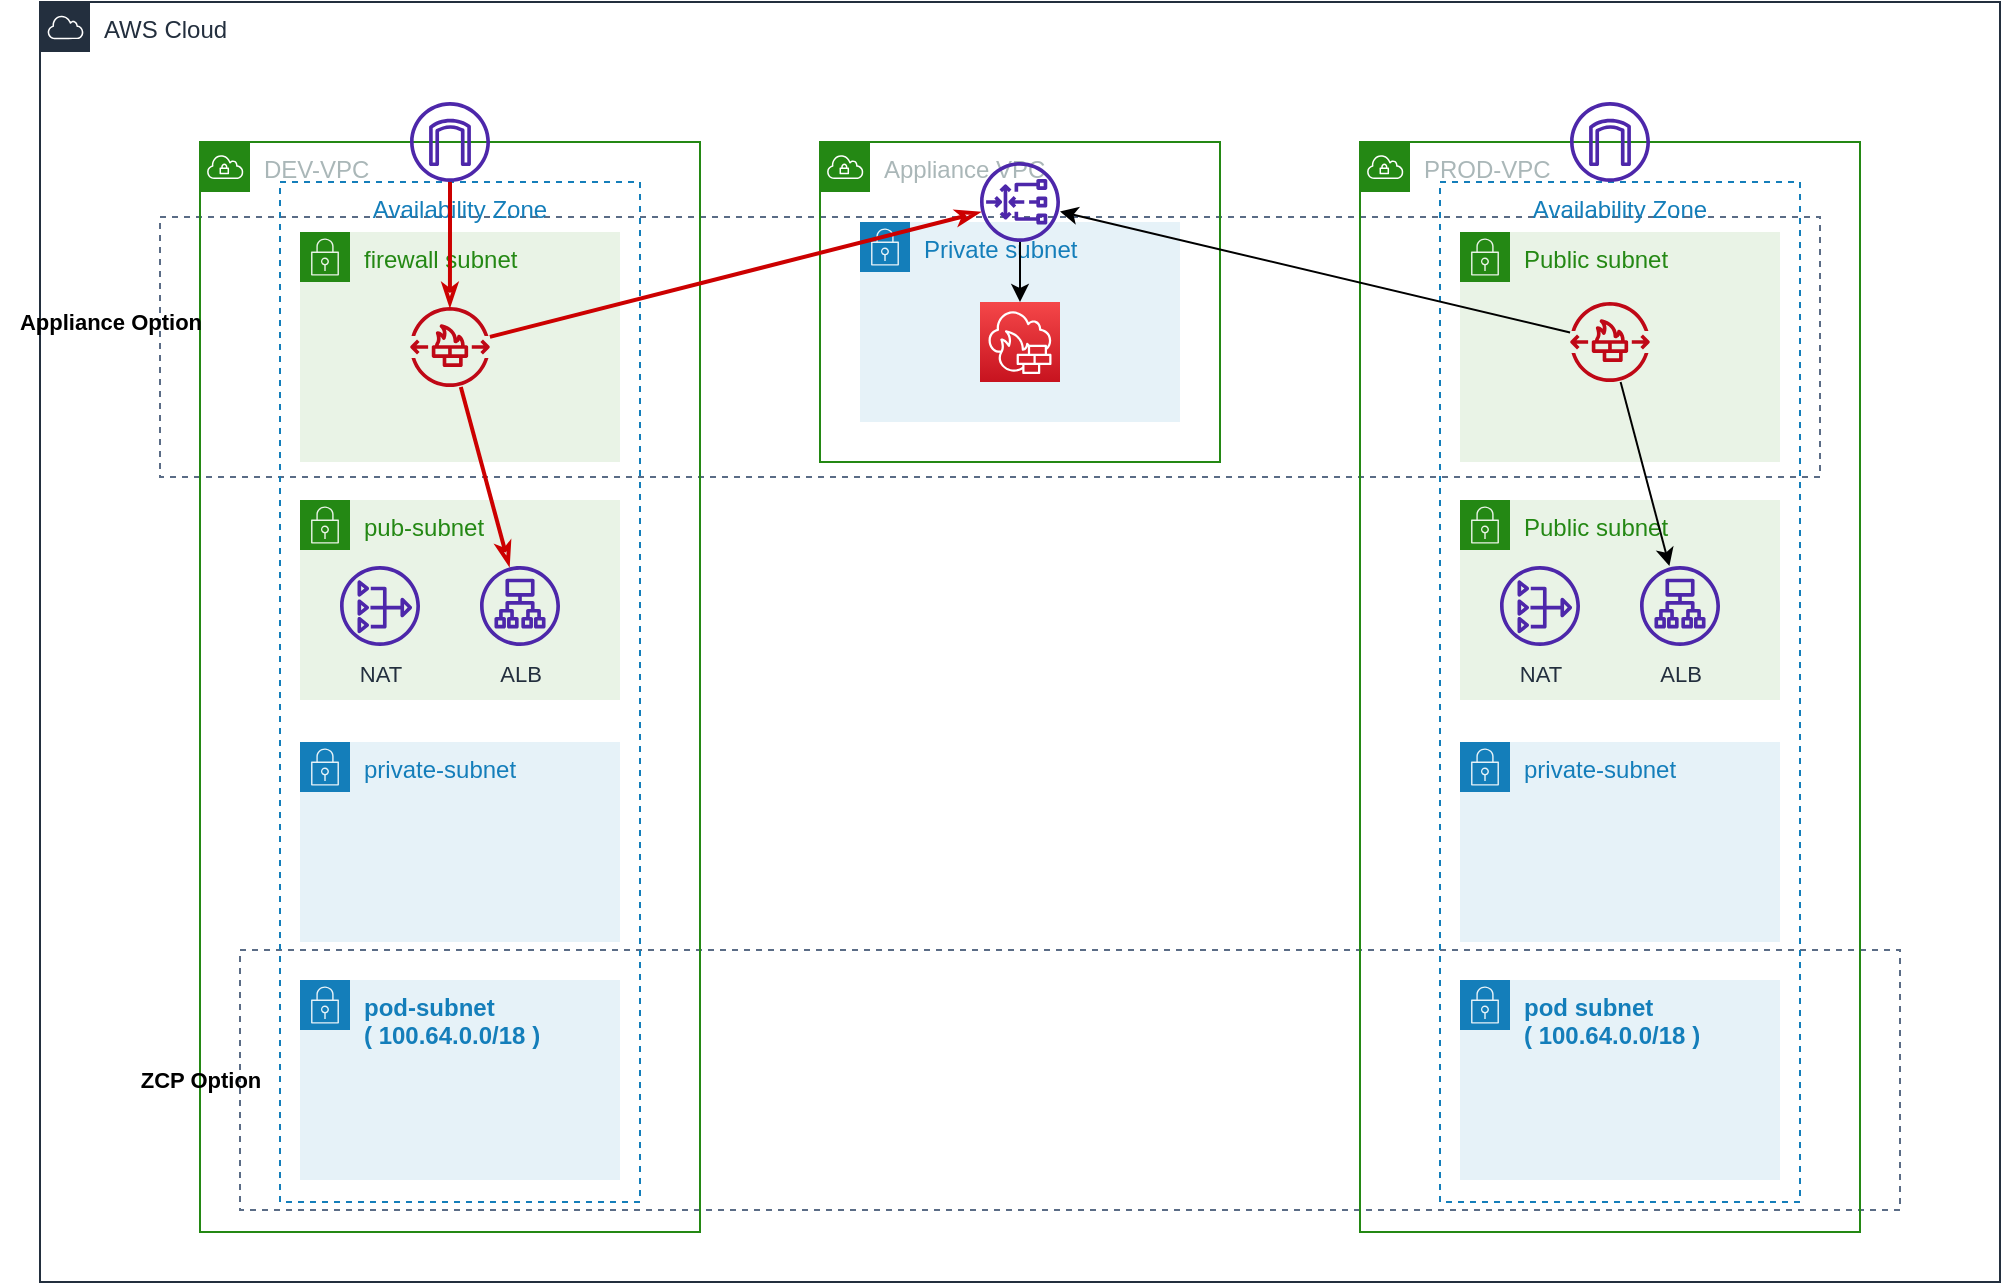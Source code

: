 <mxfile>
    <diagram id="cJSaqKobdzMaE_aVm1SQ" name="distributed">
        <mxGraphModel dx="1900" dy="1760" grid="1" gridSize="10" guides="1" tooltips="1" connect="1" arrows="1" fold="1" page="1" pageScale="1" pageWidth="827" pageHeight="1169" math="0" shadow="0">
            <root>
                <mxCell id="0"/>
                <mxCell id="1" parent="0"/>
                <mxCell id="2" value="AWS Cloud" style="points=[[0,0],[0.25,0],[0.5,0],[0.75,0],[1,0],[1,0.25],[1,0.5],[1,0.75],[1,1],[0.75,1],[0.5,1],[0.25,1],[0,1],[0,0.75],[0,0.5],[0,0.25]];outlineConnect=0;gradientColor=none;html=1;whiteSpace=wrap;fontSize=12;fontStyle=0;container=1;pointerEvents=0;collapsible=0;recursiveResize=0;shape=mxgraph.aws4.group;grIcon=mxgraph.aws4.group_aws_cloud;strokeColor=#232F3E;fillColor=none;verticalAlign=top;align=left;spacingLeft=30;fontColor=#232F3E;dashed=0;" parent="1" vertex="1">
                    <mxGeometry y="-70" width="980" height="640" as="geometry"/>
                </mxCell>
                <mxCell id="34" value="ZCP Option" style="fillColor=none;strokeColor=#5A6C86;dashed=1;verticalAlign=top;fontStyle=1;fontColor=#5A6C86;fontSize=11;" parent="2" vertex="1">
                    <mxGeometry x="60" y="107.5" width="830" height="130" as="geometry"/>
                </mxCell>
                <mxCell id="33" value="" style="fillColor=none;strokeColor=#5A6C86;dashed=1;verticalAlign=top;fontStyle=1;fontColor=#5A6C86;fontSize=11;" parent="2" vertex="1">
                    <mxGeometry x="100" y="474" width="830" height="130" as="geometry"/>
                </mxCell>
                <mxCell id="13" value="Public subnet" style="points=[[0,0],[0.25,0],[0.5,0],[0.75,0],[1,0],[1,0.25],[1,0.5],[1,0.75],[1,1],[0.75,1],[0.5,1],[0.25,1],[0,1],[0,0.75],[0,0.5],[0,0.25]];outlineConnect=0;gradientColor=none;html=1;whiteSpace=wrap;fontSize=12;fontStyle=0;container=1;pointerEvents=0;collapsible=0;recursiveResize=0;shape=mxgraph.aws4.group;grIcon=mxgraph.aws4.group_security_group;grStroke=0;strokeColor=#248814;fillColor=#E9F3E6;verticalAlign=top;align=left;spacingLeft=30;fontColor=#248814;dashed=0;" parent="2" vertex="1">
                    <mxGeometry x="710" y="249" width="160" height="100" as="geometry"/>
                </mxCell>
                <mxCell id="7" value="DEV-VPC" style="points=[[0,0],[0.25,0],[0.5,0],[0.75,0],[1,0],[1,0.25],[1,0.5],[1,0.75],[1,1],[0.75,1],[0.5,1],[0.25,1],[0,1],[0,0.75],[0,0.5],[0,0.25]];outlineConnect=0;gradientColor=none;html=1;whiteSpace=wrap;fontSize=12;fontStyle=0;container=1;pointerEvents=0;collapsible=0;recursiveResize=0;shape=mxgraph.aws4.group;grIcon=mxgraph.aws4.group_vpc;strokeColor=#248814;fillColor=none;verticalAlign=top;align=left;spacingLeft=30;fontColor=#AAB7B8;dashed=0;" parent="2" vertex="1">
                    <mxGeometry x="80" y="70" width="250" height="545" as="geometry"/>
                </mxCell>
                <mxCell id="9" value="Availability Zone" style="fillColor=none;strokeColor=#147EBA;dashed=1;verticalAlign=top;fontStyle=0;fontColor=#147EBA;" parent="7" vertex="1">
                    <mxGeometry x="40" y="20" width="180" height="510" as="geometry"/>
                </mxCell>
                <mxCell id="38" value="&lt;b&gt;ZCP Option&lt;/b&gt;" style="text;html=1;align=center;verticalAlign=middle;resizable=0;points=[];autosize=1;strokeColor=none;fillColor=none;fontSize=11;" parent="7" vertex="1">
                    <mxGeometry x="-40" y="459" width="80" height="20" as="geometry"/>
                </mxCell>
                <mxCell id="3" value="firewall subnet" style="points=[[0,0],[0.25,0],[0.5,0],[0.75,0],[1,0],[1,0.25],[1,0.5],[1,0.75],[1,1],[0.75,1],[0.5,1],[0.25,1],[0,1],[0,0.75],[0,0.5],[0,0.25]];outlineConnect=0;gradientColor=none;html=1;whiteSpace=wrap;fontSize=12;fontStyle=0;container=1;pointerEvents=0;collapsible=0;recursiveResize=0;shape=mxgraph.aws4.group;grIcon=mxgraph.aws4.group_security_group;grStroke=0;strokeColor=#248814;fillColor=#E9F3E6;verticalAlign=top;align=left;spacingLeft=30;fontColor=#248814;dashed=0;" parent="2" vertex="1">
                    <mxGeometry x="130" y="115" width="160" height="115" as="geometry"/>
                </mxCell>
                <mxCell id="19" value="" style="sketch=0;outlineConnect=0;fontColor=#232F3E;gradientColor=none;fillColor=#BF0816;strokeColor=none;dashed=0;verticalLabelPosition=bottom;verticalAlign=top;align=center;html=1;fontSize=12;fontStyle=0;aspect=fixed;pointerEvents=1;shape=mxgraph.aws4.network_firewall_endpoints;" parent="3" vertex="1">
                    <mxGeometry x="55" y="37.5" width="40" height="40" as="geometry"/>
                </mxCell>
                <mxCell id="5" value="pub-subnet" style="points=[[0,0],[0.25,0],[0.5,0],[0.75,0],[1,0],[1,0.25],[1,0.5],[1,0.75],[1,1],[0.75,1],[0.5,1],[0.25,1],[0,1],[0,0.75],[0,0.5],[0,0.25]];outlineConnect=0;gradientColor=none;html=1;whiteSpace=wrap;fontSize=12;fontStyle=0;container=1;pointerEvents=0;collapsible=0;recursiveResize=0;shape=mxgraph.aws4.group;grIcon=mxgraph.aws4.group_security_group;grStroke=0;strokeColor=#248814;fillColor=#E9F3E6;verticalAlign=top;align=left;spacingLeft=30;fontColor=#248814;dashed=0;" parent="2" vertex="1">
                    <mxGeometry x="130" y="249" width="160" height="100" as="geometry"/>
                </mxCell>
                <mxCell id="26" value="&lt;font style=&quot;font-size: 11px&quot;&gt;NAT&lt;/font&gt;" style="sketch=0;outlineConnect=0;fontColor=#232F3E;gradientColor=none;fillColor=#4D27AA;strokeColor=none;dashed=0;verticalLabelPosition=bottom;verticalAlign=top;align=center;html=1;fontSize=12;fontStyle=0;aspect=fixed;pointerEvents=1;shape=mxgraph.aws4.nat_gateway;" parent="5" vertex="1">
                    <mxGeometry x="20" y="33" width="40" height="40" as="geometry"/>
                </mxCell>
                <mxCell id="27" value="&lt;font style=&quot;font-size: 11px&quot;&gt;ALB&lt;/font&gt;" style="sketch=0;outlineConnect=0;fontColor=#232F3E;gradientColor=none;fillColor=#4D27AA;strokeColor=none;dashed=0;verticalLabelPosition=bottom;verticalAlign=top;align=center;html=1;fontSize=12;fontStyle=0;aspect=fixed;pointerEvents=1;shape=mxgraph.aws4.application_load_balancer;" parent="5" vertex="1">
                    <mxGeometry x="90" y="33" width="40" height="40" as="geometry"/>
                </mxCell>
                <mxCell id="6" value="private-subnet" style="points=[[0,0],[0.25,0],[0.5,0],[0.75,0],[1,0],[1,0.25],[1,0.5],[1,0.75],[1,1],[0.75,1],[0.5,1],[0.25,1],[0,1],[0,0.75],[0,0.5],[0,0.25]];outlineConnect=0;gradientColor=none;html=1;whiteSpace=wrap;fontSize=12;fontStyle=0;container=1;pointerEvents=0;collapsible=0;recursiveResize=0;shape=mxgraph.aws4.group;grIcon=mxgraph.aws4.group_security_group;grStroke=0;strokeColor=#147EBA;fillColor=#E6F2F8;verticalAlign=top;align=left;spacingLeft=30;fontColor=#147EBA;dashed=0;" parent="2" vertex="1">
                    <mxGeometry x="130" y="370" width="160" height="100" as="geometry"/>
                </mxCell>
                <mxCell id="8" value="&lt;b&gt;pod-subnet&lt;br&gt;( 100.64.0.0/18 )&lt;/b&gt;" style="points=[[0,0],[0.25,0],[0.5,0],[0.75,0],[1,0],[1,0.25],[1,0.5],[1,0.75],[1,1],[0.75,1],[0.5,1],[0.25,1],[0,1],[0,0.75],[0,0.5],[0,0.25]];outlineConnect=0;gradientColor=none;html=1;whiteSpace=wrap;fontSize=12;fontStyle=0;container=1;pointerEvents=0;collapsible=0;recursiveResize=0;shape=mxgraph.aws4.group;grIcon=mxgraph.aws4.group_security_group;grStroke=0;strokeColor=#147EBA;fillColor=#E6F2F8;verticalAlign=top;align=left;spacingLeft=30;fontColor=#147EBA;dashed=0;" parent="2" vertex="1">
                    <mxGeometry x="130" y="489" width="160" height="100" as="geometry"/>
                </mxCell>
                <mxCell id="10" value="PROD-VPC" style="points=[[0,0],[0.25,0],[0.5,0],[0.75,0],[1,0],[1,0.25],[1,0.5],[1,0.75],[1,1],[0.75,1],[0.5,1],[0.25,1],[0,1],[0,0.75],[0,0.5],[0,0.25]];outlineConnect=0;gradientColor=none;html=1;whiteSpace=wrap;fontSize=12;fontStyle=0;container=1;pointerEvents=0;collapsible=0;recursiveResize=0;shape=mxgraph.aws4.group;grIcon=mxgraph.aws4.group_vpc;strokeColor=#248814;fillColor=none;verticalAlign=top;align=left;spacingLeft=30;fontColor=#AAB7B8;dashed=0;" parent="2" vertex="1">
                    <mxGeometry x="660" y="70" width="250" height="545" as="geometry"/>
                </mxCell>
                <mxCell id="11" value="Availability Zone" style="fillColor=none;strokeColor=#147EBA;dashed=1;verticalAlign=top;fontStyle=0;fontColor=#147EBA;" parent="10" vertex="1">
                    <mxGeometry x="40" y="20" width="180" height="510" as="geometry"/>
                </mxCell>
                <mxCell id="30" value="&lt;font style=&quot;font-size: 11px&quot;&gt;NAT&lt;/font&gt;" style="sketch=0;outlineConnect=0;fontColor=#232F3E;gradientColor=none;fillColor=#4D27AA;strokeColor=none;dashed=0;verticalLabelPosition=bottom;verticalAlign=top;align=center;html=1;fontSize=12;fontStyle=0;aspect=fixed;pointerEvents=1;shape=mxgraph.aws4.nat_gateway;" parent="10" vertex="1">
                    <mxGeometry x="70" y="212" width="40" height="40" as="geometry"/>
                </mxCell>
                <mxCell id="31" value="&lt;font style=&quot;font-size: 11px&quot;&gt;ALB&lt;/font&gt;" style="sketch=0;outlineConnect=0;fontColor=#232F3E;gradientColor=none;fillColor=#4D27AA;strokeColor=none;dashed=0;verticalLabelPosition=bottom;verticalAlign=top;align=center;html=1;fontSize=12;fontStyle=0;aspect=fixed;pointerEvents=1;shape=mxgraph.aws4.application_load_balancer;" parent="10" vertex="1">
                    <mxGeometry x="140" y="212" width="40" height="40" as="geometry"/>
                </mxCell>
                <mxCell id="12" value="Public subnet" style="points=[[0,0],[0.25,0],[0.5,0],[0.75,0],[1,0],[1,0.25],[1,0.5],[1,0.75],[1,1],[0.75,1],[0.5,1],[0.25,1],[0,1],[0,0.75],[0,0.5],[0,0.25]];outlineConnect=0;gradientColor=none;html=1;whiteSpace=wrap;fontSize=12;fontStyle=0;container=1;pointerEvents=0;collapsible=0;recursiveResize=0;shape=mxgraph.aws4.group;grIcon=mxgraph.aws4.group_security_group;grStroke=0;strokeColor=#248814;fillColor=#E9F3E6;verticalAlign=top;align=left;spacingLeft=30;fontColor=#248814;dashed=0;" parent="2" vertex="1">
                    <mxGeometry x="710" y="115" width="160" height="115" as="geometry"/>
                </mxCell>
                <mxCell id="21" value="" style="sketch=0;outlineConnect=0;fontColor=#232F3E;gradientColor=none;fillColor=#BF0816;strokeColor=none;dashed=0;verticalLabelPosition=bottom;verticalAlign=top;align=center;html=1;fontSize=12;fontStyle=0;aspect=fixed;pointerEvents=1;shape=mxgraph.aws4.network_firewall_endpoints;" parent="12" vertex="1">
                    <mxGeometry x="55" y="35" width="40" height="40" as="geometry"/>
                </mxCell>
                <mxCell id="14" value="private-subnet" style="points=[[0,0],[0.25,0],[0.5,0],[0.75,0],[1,0],[1,0.25],[1,0.5],[1,0.75],[1,1],[0.75,1],[0.5,1],[0.25,1],[0,1],[0,0.75],[0,0.5],[0,0.25]];outlineConnect=0;gradientColor=none;html=1;whiteSpace=wrap;fontSize=12;fontStyle=0;container=1;pointerEvents=0;collapsible=0;recursiveResize=0;shape=mxgraph.aws4.group;grIcon=mxgraph.aws4.group_security_group;grStroke=0;strokeColor=#147EBA;fillColor=#E6F2F8;verticalAlign=top;align=left;spacingLeft=30;fontColor=#147EBA;dashed=0;" parent="2" vertex="1">
                    <mxGeometry x="710" y="370" width="160" height="100" as="geometry"/>
                </mxCell>
                <mxCell id="15" value="&lt;b&gt;pod subnet&lt;br&gt;( 100.64.0.0/18 )&lt;/b&gt;" style="points=[[0,0],[0.25,0],[0.5,0],[0.75,0],[1,0],[1,0.25],[1,0.5],[1,0.75],[1,1],[0.75,1],[0.5,1],[0.25,1],[0,1],[0,0.75],[0,0.5],[0,0.25]];outlineConnect=0;gradientColor=none;html=1;whiteSpace=wrap;fontSize=12;fontStyle=0;container=1;pointerEvents=0;collapsible=0;recursiveResize=0;shape=mxgraph.aws4.group;grIcon=mxgraph.aws4.group_security_group;grStroke=0;strokeColor=#147EBA;fillColor=#E6F2F8;verticalAlign=top;align=left;spacingLeft=30;fontColor=#147EBA;dashed=0;" parent="2" vertex="1">
                    <mxGeometry x="710" y="489" width="160" height="100" as="geometry"/>
                </mxCell>
                <mxCell id="16" value="Appliance VPC" style="points=[[0,0],[0.25,0],[0.5,0],[0.75,0],[1,0],[1,0.25],[1,0.5],[1,0.75],[1,1],[0.75,1],[0.5,1],[0.25,1],[0,1],[0,0.75],[0,0.5],[0,0.25]];outlineConnect=0;gradientColor=none;html=1;whiteSpace=wrap;fontSize=12;fontStyle=0;container=1;pointerEvents=0;collapsible=0;recursiveResize=0;shape=mxgraph.aws4.group;grIcon=mxgraph.aws4.group_vpc;strokeColor=#248814;fillColor=none;verticalAlign=top;align=left;spacingLeft=30;fontColor=#AAB7B8;dashed=0;" parent="2" vertex="1">
                    <mxGeometry x="390" y="70" width="200" height="160" as="geometry"/>
                </mxCell>
                <mxCell id="17" value="Private subnet" style="points=[[0,0],[0.25,0],[0.5,0],[0.75,0],[1,0],[1,0.25],[1,0.5],[1,0.75],[1,1],[0.75,1],[0.5,1],[0.25,1],[0,1],[0,0.75],[0,0.5],[0,0.25]];outlineConnect=0;gradientColor=none;html=1;whiteSpace=wrap;fontSize=12;fontStyle=0;container=1;pointerEvents=0;collapsible=0;recursiveResize=0;shape=mxgraph.aws4.group;grIcon=mxgraph.aws4.group_security_group;grStroke=0;strokeColor=#147EBA;fillColor=#E6F2F8;verticalAlign=top;align=left;spacingLeft=30;fontColor=#147EBA;dashed=0;" parent="16" vertex="1">
                    <mxGeometry x="20" y="40" width="160" height="100" as="geometry"/>
                </mxCell>
                <mxCell id="20" value="" style="sketch=0;points=[[0,0,0],[0.25,0,0],[0.5,0,0],[0.75,0,0],[1,0,0],[0,1,0],[0.25,1,0],[0.5,1,0],[0.75,1,0],[1,1,0],[0,0.25,0],[0,0.5,0],[0,0.75,0],[1,0.25,0],[1,0.5,0],[1,0.75,0]];outlineConnect=0;fontColor=#232F3E;gradientColor=#F54749;gradientDirection=north;fillColor=#C7131F;strokeColor=#ffffff;dashed=0;verticalLabelPosition=bottom;verticalAlign=top;align=center;html=1;fontSize=12;fontStyle=0;aspect=fixed;shape=mxgraph.aws4.resourceIcon;resIcon=mxgraph.aws4.network_firewall;" parent="17" vertex="1">
                    <mxGeometry x="60" y="40" width="40" height="40" as="geometry"/>
                </mxCell>
                <mxCell id="28" style="edgeStyle=none;html=1;entryX=0.5;entryY=0;entryDx=0;entryDy=0;entryPerimeter=0;fontSize=11;" parent="16" source="18" target="20" edge="1">
                    <mxGeometry relative="1" as="geometry"/>
                </mxCell>
                <mxCell id="18" value="" style="sketch=0;outlineConnect=0;fontColor=#232F3E;gradientColor=none;fillColor=#4D27AA;strokeColor=none;dashed=0;verticalLabelPosition=bottom;verticalAlign=top;align=center;html=1;fontSize=12;fontStyle=0;aspect=fixed;pointerEvents=1;shape=mxgraph.aws4.gateway_load_balancer;" parent="16" vertex="1">
                    <mxGeometry x="80" y="10" width="40" height="40" as="geometry"/>
                </mxCell>
                <mxCell id="ZhK9pmgiqi2T03xkZhV0-38" style="edgeStyle=orthogonalEdgeStyle;html=1;fontSize=11;startArrow=none;startFill=0;endArrow=classicThin;endFill=0;strokeColor=#CC0000;strokeWidth=2;" parent="2" source="22" target="19" edge="1">
                    <mxGeometry relative="1" as="geometry"/>
                </mxCell>
                <mxCell id="22" value="" style="sketch=0;outlineConnect=0;fontColor=#232F3E;gradientColor=none;fillColor=#4D27AA;strokeColor=none;dashed=0;verticalLabelPosition=bottom;verticalAlign=top;align=center;html=1;fontSize=12;fontStyle=0;aspect=fixed;pointerEvents=1;shape=mxgraph.aws4.internet_gateway;" parent="2" vertex="1">
                    <mxGeometry x="185" y="50" width="40" height="40" as="geometry"/>
                </mxCell>
                <mxCell id="23" style="edgeStyle=none;html=1;endArrow=classicThin;strokeColor=#CC0000;startArrow=none;startFill=0;endFill=0;strokeWidth=2;" parent="2" source="19" target="18" edge="1">
                    <mxGeometry relative="1" as="geometry"/>
                </mxCell>
                <mxCell id="24" style="edgeStyle=none;html=1;" parent="2" source="21" target="18" edge="1">
                    <mxGeometry relative="1" as="geometry"/>
                </mxCell>
                <mxCell id="25" value="" style="sketch=0;outlineConnect=0;fontColor=#232F3E;gradientColor=none;fillColor=#4D27AA;strokeColor=none;dashed=0;verticalLabelPosition=bottom;verticalAlign=top;align=center;html=1;fontSize=12;fontStyle=0;aspect=fixed;pointerEvents=1;shape=mxgraph.aws4.internet_gateway;" parent="2" vertex="1">
                    <mxGeometry x="765" y="50" width="40" height="40" as="geometry"/>
                </mxCell>
                <mxCell id="29" style="edgeStyle=none;html=1;fontSize=11;endArrow=classicThin;strokeColor=#CC0000;startArrow=none;startFill=0;endFill=0;strokeWidth=2;" parent="2" source="19" target="27" edge="1">
                    <mxGeometry relative="1" as="geometry"/>
                </mxCell>
                <mxCell id="32" style="edgeStyle=none;html=1;fontSize=11;" parent="2" source="21" target="31" edge="1">
                    <mxGeometry relative="1" as="geometry"/>
                </mxCell>
                <mxCell id="37" value="&lt;b&gt;Appliance Option&lt;/b&gt;" style="text;html=1;align=center;verticalAlign=middle;resizable=0;points=[];autosize=1;strokeColor=none;fillColor=none;fontSize=11;" parent="2" vertex="1">
                    <mxGeometry x="-20" y="150" width="110" height="20" as="geometry"/>
                </mxCell>
            </root>
        </mxGraphModel>
    </diagram>
    <diagram id="d0w2wQrcXBSLXkX7myKp" name="centralized-inbound">
        <mxGraphModel dx="1073" dy="1760" grid="1" gridSize="10" guides="1" tooltips="1" connect="1" arrows="1" fold="1" page="1" pageScale="1" pageWidth="827" pageHeight="1169" math="0" shadow="0">
            <root>
                <mxCell id="xfcrLn-pKIj3v1cU83DB-0"/>
                <mxCell id="xfcrLn-pKIj3v1cU83DB-1" parent="xfcrLn-pKIj3v1cU83DB-0"/>
                <mxCell id="GvMjPc-RJWoUATpEugXg-35" value="VPC(192.168.0.0/22)" style="points=[[0,0],[0.25,0],[0.5,0],[0.75,0],[1,0],[1,0.25],[1,0.5],[1,0.75],[1,1],[0.75,1],[0.5,1],[0.25,1],[0,1],[0,0.75],[0,0.5],[0,0.25]];outlineConnect=0;gradientColor=none;html=1;whiteSpace=wrap;fontSize=12;fontStyle=0;container=1;pointerEvents=0;collapsible=0;recursiveResize=0;shape=mxgraph.aws4.group;grIcon=mxgraph.aws4.group_vpc;strokeColor=#248814;fillColor=none;verticalAlign=top;align=left;spacingLeft=30;fontColor=#AAB7B8;dashed=0;dashPattern=1 1;" parent="xfcrLn-pKIj3v1cU83DB-1" vertex="1">
                    <mxGeometry x="200" y="90" width="130" height="220" as="geometry"/>
                </mxCell>
                <mxCell id="GvMjPc-RJWoUATpEugXg-42" value="&lt;font style=&quot;font-size: 11px&quot;&gt;Public subnet&lt;/font&gt;" style="points=[[0,0],[0.25,0],[0.5,0],[0.75,0],[1,0],[1,0.25],[1,0.5],[1,0.75],[1,1],[0.75,1],[0.5,1],[0.25,1],[0,1],[0,0.75],[0,0.5],[0,0.25]];outlineConnect=0;gradientColor=none;html=1;whiteSpace=wrap;fontSize=12;fontStyle=0;container=1;pointerEvents=0;collapsible=0;recursiveResize=0;shape=mxgraph.aws4.group;grIcon=mxgraph.aws4.group_security_group;grStroke=0;strokeColor=#248814;fillColor=#E9F3E6;verticalAlign=top;align=left;spacingLeft=30;fontColor=#248814;dashed=0;dashPattern=1 1;" parent="GvMjPc-RJWoUATpEugXg-35" vertex="1">
                    <mxGeometry x="15" y="40" width="100" height="70" as="geometry"/>
                </mxCell>
                <mxCell id="GvMjPc-RJWoUATpEugXg-55" value="&lt;font style=&quot;font-size: 11px&quot;&gt;ALB&lt;/font&gt;" style="sketch=0;outlineConnect=0;fontColor=#232F3E;gradientColor=none;fillColor=#4D27AA;strokeColor=none;dashed=0;verticalLabelPosition=bottom;verticalAlign=top;align=center;html=1;fontSize=12;fontStyle=0;aspect=fixed;pointerEvents=1;shape=mxgraph.aws4.application_load_balancer;dashPattern=1 1;" parent="GvMjPc-RJWoUATpEugXg-42" vertex="1">
                    <mxGeometry x="30" y="20" width="40" height="40" as="geometry"/>
                </mxCell>
                <mxCell id="GvMjPc-RJWoUATpEugXg-44" value="&lt;font style=&quot;font-size: 11px&quot;&gt;Private subnet&lt;/font&gt;" style="points=[[0,0],[0.25,0],[0.5,0],[0.75,0],[1,0],[1,0.25],[1,0.5],[1,0.75],[1,1],[0.75,1],[0.5,1],[0.25,1],[0,1],[0,0.75],[0,0.5],[0,0.25]];outlineConnect=0;gradientColor=none;html=1;whiteSpace=wrap;fontSize=12;fontStyle=0;container=1;pointerEvents=0;collapsible=0;recursiveResize=0;shape=mxgraph.aws4.group;grIcon=mxgraph.aws4.group_security_group;grStroke=0;strokeColor=#147EBA;fillColor=#E6F2F8;verticalAlign=top;align=left;spacingLeft=30;fontColor=#147EBA;dashed=0;dashPattern=1 1;" parent="GvMjPc-RJWoUATpEugXg-35" vertex="1">
                    <mxGeometry x="15" y="130" width="100" height="70" as="geometry"/>
                </mxCell>
                <mxCell id="GvMjPc-RJWoUATpEugXg-56" value="" style="sketch=0;outlineConnect=0;fontColor=#232F3E;gradientColor=none;fillColor=#4D27AA;strokeColor=none;dashed=0;verticalLabelPosition=bottom;verticalAlign=top;align=center;html=1;fontSize=12;fontStyle=0;aspect=fixed;pointerEvents=1;shape=mxgraph.aws4.elastic_network_interface;dashPattern=1 1;" parent="GvMjPc-RJWoUATpEugXg-44" vertex="1">
                    <mxGeometry x="30" y="30" width="40" height="40" as="geometry"/>
                </mxCell>
                <mxCell id="GvMjPc-RJWoUATpEugXg-36" value="Inspection VPC" style="points=[[0,0],[0.25,0],[0.5,0],[0.75,0],[1,0],[1,0.25],[1,0.5],[1,0.75],[1,1],[0.75,1],[0.5,1],[0.25,1],[0,1],[0,0.75],[0,0.5],[0,0.25]];outlineConnect=0;gradientColor=none;html=1;whiteSpace=wrap;fontSize=12;fontStyle=0;container=1;pointerEvents=0;collapsible=0;recursiveResize=0;shape=mxgraph.aws4.group;grIcon=mxgraph.aws4.group_vpc;strokeColor=#248814;fillColor=none;verticalAlign=top;align=left;spacingLeft=30;fontColor=#AAB7B8;dashed=0;dashPattern=1 1;" parent="xfcrLn-pKIj3v1cU83DB-1" vertex="1">
                    <mxGeometry x="360" y="-50" width="280" height="130" as="geometry"/>
                </mxCell>
                <mxCell id="GvMjPc-RJWoUATpEugXg-47" value="&lt;font style=&quot;font-size: 11px&quot;&gt;TGW Subnet&lt;/font&gt;" style="points=[[0,0],[0.25,0],[0.5,0],[0.75,0],[1,0],[1,0.25],[1,0.5],[1,0.75],[1,1],[0.75,1],[0.5,1],[0.25,1],[0,1],[0,0.75],[0,0.5],[0,0.25]];outlineConnect=0;gradientColor=none;html=1;whiteSpace=wrap;fontSize=12;fontStyle=0;container=1;pointerEvents=0;collapsible=0;recursiveResize=0;shape=mxgraph.aws4.group;grIcon=mxgraph.aws4.group_security_group;grStroke=0;strokeColor=#147EBA;fillColor=#E6F2F8;verticalAlign=top;align=left;spacingLeft=30;fontColor=#147EBA;dashed=0;dashPattern=1 1;" parent="GvMjPc-RJWoUATpEugXg-36" vertex="1">
                    <mxGeometry x="10" y="40" width="110" height="70" as="geometry"/>
                </mxCell>
                <mxCell id="GvMjPc-RJWoUATpEugXg-50" value="" style="sketch=0;outlineConnect=0;fontColor=#232F3E;gradientColor=none;fillColor=#4D27AA;strokeColor=none;dashed=0;verticalLabelPosition=bottom;verticalAlign=top;align=center;html=1;fontSize=12;fontStyle=0;aspect=fixed;pointerEvents=1;shape=mxgraph.aws4.elastic_network_interface;dashPattern=1 1;" parent="GvMjPc-RJWoUATpEugXg-47" vertex="1">
                    <mxGeometry x="35" y="20" width="40" height="40" as="geometry"/>
                </mxCell>
                <mxCell id="GvMjPc-RJWoUATpEugXg-48" value="&lt;span style=&quot;font-size: 11px&quot;&gt;Appliance Subnet&lt;/span&gt;" style="points=[[0,0],[0.25,0],[0.5,0],[0.75,0],[1,0],[1,0.25],[1,0.5],[1,0.75],[1,1],[0.75,1],[0.5,1],[0.25,1],[0,1],[0,0.75],[0,0.5],[0,0.25]];outlineConnect=0;gradientColor=none;html=1;whiteSpace=wrap;fontSize=12;fontStyle=0;container=1;pointerEvents=0;collapsible=0;recursiveResize=0;shape=mxgraph.aws4.group;grIcon=mxgraph.aws4.group_security_group;grStroke=0;strokeColor=#147EBA;fillColor=#E6F2F8;verticalAlign=top;align=left;spacingLeft=30;fontColor=#147EBA;dashed=0;dashPattern=1 1;" parent="GvMjPc-RJWoUATpEugXg-36" vertex="1">
                    <mxGeometry x="150" y="40" width="110" height="70" as="geometry"/>
                </mxCell>
                <mxCell id="GvMjPc-RJWoUATpEugXg-53" value="" style="sketch=0;outlineConnect=0;fontColor=#232F3E;gradientColor=none;fillColor=#BF0816;strokeColor=none;dashed=0;verticalLabelPosition=bottom;verticalAlign=top;align=center;html=1;fontSize=12;fontStyle=0;aspect=fixed;pointerEvents=1;shape=mxgraph.aws4.network_firewall_endpoints;dashPattern=1 1;" parent="GvMjPc-RJWoUATpEugXg-48" vertex="1">
                    <mxGeometry x="35" y="20" width="40" height="40" as="geometry"/>
                </mxCell>
                <mxCell id="GvMjPc-RJWoUATpEugXg-54" style="edgeStyle=none;html=1;fontSize=11;startArrow=none;startFill=0;endArrow=blockThin;endFill=1;strokeColor=#0000CC;" parent="GvMjPc-RJWoUATpEugXg-36" source="GvMjPc-RJWoUATpEugXg-50" target="GvMjPc-RJWoUATpEugXg-53" edge="1">
                    <mxGeometry relative="1" as="geometry"/>
                </mxCell>
                <mxCell id="GvMjPc-RJWoUATpEugXg-37" value="&lt;b&gt;Dev VPC(10.0.0.0/18)&lt;/b&gt;" style="points=[[0,0],[0.25,0],[0.5,0],[0.75,0],[1,0],[1,0.25],[1,0.5],[1,0.75],[1,1],[0.75,1],[0.5,1],[0.25,1],[0,1],[0,0.75],[0,0.5],[0,0.25]];outlineConnect=0;gradientColor=none;html=1;whiteSpace=wrap;fontSize=12;fontStyle=0;container=1;pointerEvents=0;collapsible=0;recursiveResize=0;shape=mxgraph.aws4.group;grIcon=mxgraph.aws4.group_vpc;strokeColor=#248814;fillColor=none;verticalAlign=top;align=left;spacingLeft=30;fontColor=#AAB7B8;dashed=0;dashPattern=1 1;" parent="xfcrLn-pKIj3v1cU83DB-1" vertex="1">
                    <mxGeometry x="740" y="-50" width="300" height="130" as="geometry"/>
                </mxCell>
                <mxCell id="GvMjPc-RJWoUATpEugXg-60" value="&lt;font style=&quot;font-size: 11px&quot;&gt;pri subnet&lt;/font&gt;" style="points=[[0,0],[0.25,0],[0.5,0],[0.75,0],[1,0],[1,0.25],[1,0.5],[1,0.75],[1,1],[0.75,1],[0.5,1],[0.25,1],[0,1],[0,0.75],[0,0.5],[0,0.25]];outlineConnect=0;gradientColor=none;html=1;whiteSpace=wrap;fontSize=12;fontStyle=0;container=1;pointerEvents=0;collapsible=0;recursiveResize=0;shape=mxgraph.aws4.group;grIcon=mxgraph.aws4.group_security_group;grStroke=0;strokeColor=#147EBA;fillColor=#E6F2F8;verticalAlign=top;align=left;spacingLeft=30;fontColor=#147EBA;dashed=0;dashPattern=1 1;" parent="GvMjPc-RJWoUATpEugXg-37" vertex="1">
                    <mxGeometry x="20" y="40" width="110" height="70" as="geometry"/>
                </mxCell>
                <mxCell id="GvMjPc-RJWoUATpEugXg-72" value="" style="sketch=0;outlineConnect=0;fontColor=#232F3E;gradientColor=none;fillColor=#D45B07;strokeColor=none;dashed=0;verticalLabelPosition=bottom;verticalAlign=top;align=center;html=1;fontSize=12;fontStyle=0;aspect=fixed;pointerEvents=1;shape=mxgraph.aws4.container_1;dashPattern=1 1;" parent="GvMjPc-RJWoUATpEugXg-60" vertex="1">
                    <mxGeometry x="40" y="30.31" width="30" height="19.38" as="geometry"/>
                </mxCell>
                <mxCell id="GvMjPc-RJWoUATpEugXg-64" value="&lt;font style=&quot;font-size: 11px&quot;&gt;pod subnet&lt;/font&gt;" style="points=[[0,0],[0.25,0],[0.5,0],[0.75,0],[1,0],[1,0.25],[1,0.5],[1,0.75],[1,1],[0.75,1],[0.5,1],[0.25,1],[0,1],[0,0.75],[0,0.5],[0,0.25]];outlineConnect=0;gradientColor=none;html=1;whiteSpace=wrap;fontSize=12;fontStyle=0;container=1;pointerEvents=0;collapsible=0;recursiveResize=0;shape=mxgraph.aws4.group;grIcon=mxgraph.aws4.group_security_group;grStroke=0;strokeColor=#147EBA;fillColor=#E6F2F8;verticalAlign=top;align=left;spacingLeft=30;fontColor=#147EBA;dashed=0;dashPattern=1 1;" parent="GvMjPc-RJWoUATpEugXg-37" vertex="1">
                    <mxGeometry x="160" y="40" width="110" height="70" as="geometry"/>
                </mxCell>
                <mxCell id="GvMjPc-RJWoUATpEugXg-67" value="NLB" style="sketch=0;outlineConnect=0;fontColor=#232F3E;gradientColor=none;fillColor=#4D27AA;strokeColor=none;dashed=0;verticalLabelPosition=bottom;verticalAlign=top;align=center;html=1;fontSize=12;fontStyle=0;aspect=fixed;pointerEvents=1;shape=mxgraph.aws4.application_load_balancer;dashPattern=1 1;" parent="GvMjPc-RJWoUATpEugXg-37" vertex="1">
                    <mxGeometry y="60" width="40" height="40" as="geometry"/>
                </mxCell>
                <mxCell id="GvMjPc-RJWoUATpEugXg-38" value="&lt;b&gt;Shared VPC(172.16.0.0/18)&lt;/b&gt;" style="points=[[0,0],[0.25,0],[0.5,0],[0.75,0],[1,0],[1,0.25],[1,0.5],[1,0.75],[1,1],[0.75,1],[0.5,1],[0.25,1],[0,1],[0,0.75],[0,0.5],[0,0.25]];outlineConnect=0;gradientColor=none;html=1;whiteSpace=wrap;fontSize=12;fontStyle=0;container=1;pointerEvents=0;collapsible=0;recursiveResize=0;shape=mxgraph.aws4.group;grIcon=mxgraph.aws4.group_vpc;strokeColor=#248814;fillColor=none;verticalAlign=top;align=left;spacingLeft=30;fontColor=#AAB7B8;dashed=0;dashPattern=1 1;" parent="xfcrLn-pKIj3v1cU83DB-1" vertex="1">
                    <mxGeometry x="740" y="240" width="300" height="150" as="geometry"/>
                </mxCell>
                <mxCell id="GvMjPc-RJWoUATpEugXg-65" value="&lt;font style=&quot;font-size: 11px&quot;&gt;pri subnet&lt;/font&gt;" style="points=[[0,0],[0.25,0],[0.5,0],[0.75,0],[1,0],[1,0.25],[1,0.5],[1,0.75],[1,1],[0.75,1],[0.5,1],[0.25,1],[0,1],[0,0.75],[0,0.5],[0,0.25]];outlineConnect=0;gradientColor=none;html=1;whiteSpace=wrap;fontSize=12;fontStyle=0;container=1;pointerEvents=0;collapsible=0;recursiveResize=0;shape=mxgraph.aws4.group;grIcon=mxgraph.aws4.group_security_group;grStroke=0;strokeColor=#147EBA;fillColor=#E6F2F8;verticalAlign=top;align=left;spacingLeft=30;fontColor=#147EBA;dashed=0;dashPattern=1 1;" parent="GvMjPc-RJWoUATpEugXg-38" vertex="1">
                    <mxGeometry x="20" y="40" width="110" height="70" as="geometry"/>
                </mxCell>
                <mxCell id="GvMjPc-RJWoUATpEugXg-76" value="NLB" style="sketch=0;outlineConnect=0;fontColor=#232F3E;gradientColor=none;fillColor=#4D27AA;strokeColor=none;dashed=0;verticalLabelPosition=bottom;verticalAlign=top;align=center;html=1;fontSize=12;fontStyle=0;aspect=fixed;pointerEvents=1;shape=mxgraph.aws4.application_load_balancer;dashPattern=1 1;" parent="GvMjPc-RJWoUATpEugXg-65" vertex="1">
                    <mxGeometry x="-20" y="20" width="40" height="40" as="geometry"/>
                </mxCell>
                <mxCell id="GvMjPc-RJWoUATpEugXg-77" value="" style="sketch=0;outlineConnect=0;fontColor=#232F3E;gradientColor=none;fillColor=#D45B07;strokeColor=none;dashed=0;verticalLabelPosition=bottom;verticalAlign=top;align=center;html=1;fontSize=12;fontStyle=0;aspect=fixed;pointerEvents=1;shape=mxgraph.aws4.container_1;dashPattern=1 1;" parent="GvMjPc-RJWoUATpEugXg-65" vertex="1">
                    <mxGeometry x="37" y="30.31" width="30" height="19.38" as="geometry"/>
                </mxCell>
                <mxCell id="GvMjPc-RJWoUATpEugXg-66" value="&lt;font style=&quot;font-size: 11px&quot;&gt;pod subnet&lt;/font&gt;" style="points=[[0,0],[0.25,0],[0.5,0],[0.75,0],[1,0],[1,0.25],[1,0.5],[1,0.75],[1,1],[0.75,1],[0.5,1],[0.25,1],[0,1],[0,0.75],[0,0.5],[0,0.25]];outlineConnect=0;gradientColor=none;html=1;whiteSpace=wrap;fontSize=12;fontStyle=0;container=1;pointerEvents=0;collapsible=0;recursiveResize=0;shape=mxgraph.aws4.group;grIcon=mxgraph.aws4.group_security_group;grStroke=0;strokeColor=#147EBA;fillColor=#E6F2F8;verticalAlign=top;align=left;spacingLeft=30;fontColor=#147EBA;dashed=0;dashPattern=1 1;" parent="GvMjPc-RJWoUATpEugXg-38" vertex="1">
                    <mxGeometry x="160" y="40" width="110" height="70" as="geometry"/>
                </mxCell>
                <mxCell id="GvMjPc-RJWoUATpEugXg-49" style="edgeStyle=none;html=1;entryX=1;entryY=0.75;entryDx=0;entryDy=0;fontSize=11;endArrow=none;endFill=0;strokeColor=#0000CC;startArrow=blockThin;startFill=1;strokeWidth=2;" parent="xfcrLn-pKIj3v1cU83DB-1" source="GvMjPc-RJWoUATpEugXg-40" target="GvMjPc-RJWoUATpEugXg-35" edge="1">
                    <mxGeometry relative="1" as="geometry"/>
                </mxCell>
                <mxCell id="GvMjPc-RJWoUATpEugXg-51" style="edgeStyle=orthogonalEdgeStyle;html=1;entryX=0.5;entryY=1;entryDx=0;entryDy=0;fontSize=11;startArrow=none;startFill=0;endArrow=blockThin;endFill=1;strokeColor=#0000CC;strokeWidth=2;" parent="xfcrLn-pKIj3v1cU83DB-1" source="GvMjPc-RJWoUATpEugXg-40" target="GvMjPc-RJWoUATpEugXg-47" edge="1">
                    <mxGeometry relative="1" as="geometry"/>
                </mxCell>
                <mxCell id="GvMjPc-RJWoUATpEugXg-81" style="edgeStyle=orthogonalEdgeStyle;html=1;fontSize=11;startArrow=none;startFill=0;endArrow=blockThin;endFill=1;strokeColor=#0000CC;strokeWidth=2;" parent="xfcrLn-pKIj3v1cU83DB-1" source="GvMjPc-RJWoUATpEugXg-40" target="GvMjPc-RJWoUATpEugXg-67" edge="1">
                    <mxGeometry relative="1" as="geometry">
                        <Array as="points">
                            <mxPoint x="710" y="255"/>
                            <mxPoint x="710" y="30"/>
                        </Array>
                    </mxGeometry>
                </mxCell>
                <mxCell id="GvMjPc-RJWoUATpEugXg-40" value="" style="sketch=0;points=[[0,0,0],[0.25,0,0],[0.5,0,0],[0.75,0,0],[1,0,0],[0,1,0],[0.25,1,0],[0.5,1,0],[0.75,1,0],[1,1,0],[0,0.25,0],[0,0.5,0],[0,0.75,0],[1,0.25,0],[1,0.5,0],[1,0.75,0]];outlineConnect=0;fontColor=#232F3E;gradientColor=#945DF2;gradientDirection=north;fillColor=#5A30B5;strokeColor=#ffffff;dashed=0;verticalLabelPosition=bottom;verticalAlign=top;align=center;html=1;fontSize=12;fontStyle=0;aspect=fixed;shape=mxgraph.aws4.resourceIcon;resIcon=mxgraph.aws4.transit_gateway;dashPattern=1 1;" parent="xfcrLn-pKIj3v1cU83DB-1" vertex="1">
                    <mxGeometry x="475" y="235" width="40" height="40" as="geometry"/>
                </mxCell>
                <mxCell id="GvMjPc-RJWoUATpEugXg-70" style="edgeStyle=orthogonalEdgeStyle;html=1;fontSize=11;startArrow=none;startFill=0;endArrow=blockThin;endFill=1;strokeColor=#0000CC;strokeWidth=2;" parent="xfcrLn-pKIj3v1cU83DB-1" source="GvMjPc-RJWoUATpEugXg-45" target="GvMjPc-RJWoUATpEugXg-55" edge="1">
                    <mxGeometry relative="1" as="geometry"/>
                </mxCell>
                <mxCell id="GvMjPc-RJWoUATpEugXg-45" value="" style="sketch=0;outlineConnect=0;fontColor=#232F3E;gradientColor=none;fillColor=#4D27AA;strokeColor=none;dashed=0;verticalLabelPosition=bottom;verticalAlign=top;align=center;html=1;fontSize=12;fontStyle=0;aspect=fixed;pointerEvents=1;shape=mxgraph.aws4.internet_gateway;dashPattern=1 1;" parent="xfcrLn-pKIj3v1cU83DB-1" vertex="1">
                    <mxGeometry x="245" y="60" width="40" height="40" as="geometry"/>
                </mxCell>
                <mxCell id="GvMjPc-RJWoUATpEugXg-59" style="edgeStyle=orthogonalEdgeStyle;html=1;entryX=1;entryY=0.25;entryDx=0;entryDy=0;entryPerimeter=0;fontSize=11;startArrow=none;startFill=0;endArrow=blockThin;endFill=1;strokeColor=#0000CC;strokeWidth=2;" parent="xfcrLn-pKIj3v1cU83DB-1" source="GvMjPc-RJWoUATpEugXg-53" target="GvMjPc-RJWoUATpEugXg-40" edge="1">
                    <mxGeometry relative="1" as="geometry">
                        <Array as="points">
                            <mxPoint x="565" y="80"/>
                            <mxPoint x="530" y="80"/>
                            <mxPoint x="530" y="245"/>
                        </Array>
                    </mxGeometry>
                </mxCell>
                <mxCell id="GvMjPc-RJWoUATpEugXg-69" style="edgeStyle=orthogonalEdgeStyle;html=1;fontSize=11;startArrow=none;startFill=0;endArrow=blockThin;endFill=1;strokeColor=#0000CC;strokeWidth=2;" parent="xfcrLn-pKIj3v1cU83DB-1" source="GvMjPc-RJWoUATpEugXg-68" target="GvMjPc-RJWoUATpEugXg-45" edge="1">
                    <mxGeometry relative="1" as="geometry"/>
                </mxCell>
                <mxCell id="GvMjPc-RJWoUATpEugXg-68" value="" style="sketch=0;outlineConnect=0;fontColor=#232F3E;gradientColor=none;fillColor=#232F3D;strokeColor=none;dashed=0;verticalLabelPosition=bottom;verticalAlign=top;align=center;html=1;fontSize=12;fontStyle=0;aspect=fixed;pointerEvents=1;shape=mxgraph.aws4.client;dashPattern=1 1;" parent="xfcrLn-pKIj3v1cU83DB-1" vertex="1">
                    <mxGeometry x="245" y="-30" width="40" height="40" as="geometry"/>
                </mxCell>
                <mxCell id="GvMjPc-RJWoUATpEugXg-79" style="edgeStyle=orthogonalEdgeStyle;html=1;fontSize=11;startArrow=none;startFill=0;endArrow=oval;endFill=0;" parent="xfcrLn-pKIj3v1cU83DB-1" source="GvMjPc-RJWoUATpEugXg-78" target="GvMjPc-RJWoUATpEugXg-55" edge="1">
                    <mxGeometry relative="1" as="geometry"/>
                </mxCell>
                <mxCell id="GvMjPc-RJWoUATpEugXg-78" value="" style="sketch=0;points=[[0,0,0],[0.25,0,0],[0.5,0,0],[0.75,0,0],[1,0,0],[0,1,0],[0.25,1,0],[0.5,1,0],[0.75,1,0],[1,1,0],[0,0.25,0],[0,0.5,0],[0,0.75,0],[1,0.25,0],[1,0.5,0],[1,0.75,0]];outlineConnect=0;fontColor=#232F3E;gradientColor=#945DF2;gradientDirection=north;fillColor=#5A30B5;strokeColor=#ffffff;dashed=0;verticalLabelPosition=bottom;verticalAlign=top;align=center;html=1;fontSize=12;fontStyle=0;aspect=fixed;shape=mxgraph.aws4.resourceIcon;resIcon=mxgraph.aws4.global_accelerator;dashPattern=1 1;" parent="xfcrLn-pKIj3v1cU83DB-1" vertex="1">
                    <mxGeometry x="140" y="150" width="40" height="40" as="geometry"/>
                </mxCell>
                <mxCell id="GvMjPc-RJWoUATpEugXg-80" value="static ip" style="text;html=1;align=center;verticalAlign=middle;resizable=0;points=[];autosize=1;strokeColor=none;fillColor=none;fontSize=11;" parent="xfcrLn-pKIj3v1cU83DB-1" vertex="1">
                    <mxGeometry x="133" y="189" width="50" height="20" as="geometry"/>
                </mxCell>
                <mxCell id="GvMjPc-RJWoUATpEugXg-82" style="edgeStyle=orthogonalEdgeStyle;html=1;fontSize=11;startArrow=none;startFill=0;endArrow=oval;endFill=0;" parent="xfcrLn-pKIj3v1cU83DB-1" source="GvMjPc-RJWoUATpEugXg-77" target="GvMjPc-RJWoUATpEugXg-40" edge="1">
                    <mxGeometry relative="1" as="geometry">
                        <Array as="points">
                            <mxPoint x="812" y="420"/>
                            <mxPoint x="495" y="420"/>
                        </Array>
                    </mxGeometry>
                </mxCell>
            </root>
        </mxGraphModel>
    </diagram>
    <diagram name="centralized-outbound" id="C56GHCqb9WIDlc1hP0yN">
        <mxGraphModel dx="823" dy="1717" grid="1" gridSize="10" guides="1" tooltips="1" connect="1" arrows="1" fold="1" page="1" pageScale="1" pageWidth="827" pageHeight="1169" math="0" shadow="0">
            <root>
                <mxCell id="MM_dy48uZ_RCsjw1Z960-0"/>
                <mxCell id="MM_dy48uZ_RCsjw1Z960-1" parent="MM_dy48uZ_RCsjw1Z960-0"/>
                <mxCell id="MM_dy48uZ_RCsjw1Z960-2" value="&lt;b&gt;DMZ VPC&lt;/b&gt;" style="points=[[0,0],[0.25,0],[0.5,0],[0.75,0],[1,0],[1,0.25],[1,0.5],[1,0.75],[1,1],[0.75,1],[0.5,1],[0.25,1],[0,1],[0,0.75],[0,0.5],[0,0.25]];outlineConnect=0;gradientColor=none;html=1;whiteSpace=wrap;fontSize=12;fontStyle=0;container=1;pointerEvents=0;collapsible=0;recursiveResize=0;shape=mxgraph.aws4.group;grIcon=mxgraph.aws4.group_vpc;strokeColor=#248814;fillColor=none;verticalAlign=top;align=left;spacingLeft=30;fontColor=#AAB7B8;dashed=0;dashPattern=1 1;" parent="MM_dy48uZ_RCsjw1Z960-1" vertex="1">
                    <mxGeometry x="200" y="90" width="130" height="220" as="geometry"/>
                </mxCell>
                <mxCell id="MM_dy48uZ_RCsjw1Z960-3" value="&lt;font style=&quot;font-size: 11px&quot;&gt;Public subnet&lt;/font&gt;" style="points=[[0,0],[0.25,0],[0.5,0],[0.75,0],[1,0],[1,0.25],[1,0.5],[1,0.75],[1,1],[0.75,1],[0.5,1],[0.25,1],[0,1],[0,0.75],[0,0.5],[0,0.25]];outlineConnect=0;gradientColor=none;html=1;whiteSpace=wrap;fontSize=12;fontStyle=0;container=1;pointerEvents=0;collapsible=0;recursiveResize=0;shape=mxgraph.aws4.group;grIcon=mxgraph.aws4.group_security_group;grStroke=0;strokeColor=#248814;fillColor=#E9F3E6;verticalAlign=top;align=left;spacingLeft=30;fontColor=#248814;dashed=0;dashPattern=1 1;" parent="MM_dy48uZ_RCsjw1Z960-2" vertex="1">
                    <mxGeometry x="15" y="40" width="100" height="70" as="geometry"/>
                </mxCell>
                <mxCell id="MM_dy48uZ_RCsjw1Z960-36" value="&lt;font style=&quot;font-size: 11px&quot;&gt;&lt;b&gt;NGW&lt;/b&gt;&lt;/font&gt;" style="sketch=0;outlineConnect=0;fontColor=#232F3E;gradientColor=none;fillColor=#4D27AA;strokeColor=none;dashed=0;verticalLabelPosition=bottom;verticalAlign=top;align=center;html=1;fontSize=12;fontStyle=0;aspect=fixed;pointerEvents=1;shape=mxgraph.aws4.nat_gateway;dashPattern=1 1;" parent="MM_dy48uZ_RCsjw1Z960-3" vertex="1">
                    <mxGeometry x="30" y="20" width="40" height="40" as="geometry"/>
                </mxCell>
                <mxCell id="MM_dy48uZ_RCsjw1Z960-5" value="&lt;font style=&quot;font-size: 11px&quot;&gt;Private subnet&lt;/font&gt;" style="points=[[0,0],[0.25,0],[0.5,0],[0.75,0],[1,0],[1,0.25],[1,0.5],[1,0.75],[1,1],[0.75,1],[0.5,1],[0.25,1],[0,1],[0,0.75],[0,0.5],[0,0.25]];outlineConnect=0;gradientColor=none;html=1;whiteSpace=wrap;fontSize=12;fontStyle=0;container=1;pointerEvents=0;collapsible=0;recursiveResize=0;shape=mxgraph.aws4.group;grIcon=mxgraph.aws4.group_security_group;grStroke=0;strokeColor=#147EBA;fillColor=#E6F2F8;verticalAlign=top;align=left;spacingLeft=30;fontColor=#147EBA;dashed=0;dashPattern=1 1;" parent="MM_dy48uZ_RCsjw1Z960-2" vertex="1">
                    <mxGeometry x="15" y="130" width="100" height="70" as="geometry"/>
                </mxCell>
                <mxCell id="MM_dy48uZ_RCsjw1Z960-6" value="" style="sketch=0;outlineConnect=0;fontColor=#232F3E;gradientColor=none;fillColor=#4D27AA;strokeColor=none;dashed=0;verticalLabelPosition=bottom;verticalAlign=top;align=center;html=1;fontSize=12;fontStyle=0;aspect=fixed;pointerEvents=1;shape=mxgraph.aws4.elastic_network_interface;dashPattern=1 1;" parent="MM_dy48uZ_RCsjw1Z960-5" vertex="1">
                    <mxGeometry x="30" y="30" width="40" height="40" as="geometry"/>
                </mxCell>
                <mxCell id="MM_dy48uZ_RCsjw1Z960-38" style="edgeStyle=orthogonalEdgeStyle;html=1;fontSize=11;startArrow=none;startFill=0;endArrow=blockThin;endFill=1;strokeColor=#CC0000;strokeWidth=2;" parent="MM_dy48uZ_RCsjw1Z960-2" source="MM_dy48uZ_RCsjw1Z960-6" target="MM_dy48uZ_RCsjw1Z960-36" edge="1">
                    <mxGeometry relative="1" as="geometry"/>
                </mxCell>
                <mxCell id="MM_dy48uZ_RCsjw1Z960-7" value="&lt;b&gt;Inspection VPC&lt;/b&gt;" style="points=[[0,0],[0.25,0],[0.5,0],[0.75,0],[1,0],[1,0.25],[1,0.5],[1,0.75],[1,1],[0.75,1],[0.5,1],[0.25,1],[0,1],[0,0.75],[0,0.5],[0,0.25]];outlineConnect=0;gradientColor=none;html=1;whiteSpace=wrap;fontSize=12;fontStyle=0;container=1;pointerEvents=0;collapsible=0;recursiveResize=0;shape=mxgraph.aws4.group;grIcon=mxgraph.aws4.group_vpc;strokeColor=#248814;fillColor=none;verticalAlign=top;align=left;spacingLeft=30;fontColor=#AAB7B8;dashed=0;dashPattern=1 1;" parent="MM_dy48uZ_RCsjw1Z960-1" vertex="1">
                    <mxGeometry x="360" y="-50" width="280" height="130" as="geometry"/>
                </mxCell>
                <mxCell id="MM_dy48uZ_RCsjw1Z960-8" value="&lt;font style=&quot;font-size: 11px&quot;&gt;TGW Subnet&lt;/font&gt;" style="points=[[0,0],[0.25,0],[0.5,0],[0.75,0],[1,0],[1,0.25],[1,0.5],[1,0.75],[1,1],[0.75,1],[0.5,1],[0.25,1],[0,1],[0,0.75],[0,0.5],[0,0.25]];outlineConnect=0;gradientColor=none;html=1;whiteSpace=wrap;fontSize=12;fontStyle=0;container=1;pointerEvents=0;collapsible=0;recursiveResize=0;shape=mxgraph.aws4.group;grIcon=mxgraph.aws4.group_security_group;grStroke=0;strokeColor=#147EBA;fillColor=#E6F2F8;verticalAlign=top;align=left;spacingLeft=30;fontColor=#147EBA;dashed=0;dashPattern=1 1;" parent="MM_dy48uZ_RCsjw1Z960-7" vertex="1">
                    <mxGeometry x="10" y="40" width="110" height="70" as="geometry"/>
                </mxCell>
                <mxCell id="MM_dy48uZ_RCsjw1Z960-9" value="" style="sketch=0;outlineConnect=0;fontColor=#232F3E;gradientColor=none;fillColor=#4D27AA;strokeColor=none;dashed=0;verticalLabelPosition=bottom;verticalAlign=top;align=center;html=1;fontSize=12;fontStyle=0;aspect=fixed;pointerEvents=1;shape=mxgraph.aws4.elastic_network_interface;dashPattern=1 1;" parent="MM_dy48uZ_RCsjw1Z960-8" vertex="1">
                    <mxGeometry x="35" y="20" width="40" height="40" as="geometry"/>
                </mxCell>
                <mxCell id="MM_dy48uZ_RCsjw1Z960-10" value="&lt;span style=&quot;font-size: 11px&quot;&gt;Appliance Subnet&lt;/span&gt;" style="points=[[0,0],[0.25,0],[0.5,0],[0.75,0],[1,0],[1,0.25],[1,0.5],[1,0.75],[1,1],[0.75,1],[0.5,1],[0.25,1],[0,1],[0,0.75],[0,0.5],[0,0.25]];outlineConnect=0;gradientColor=none;html=1;whiteSpace=wrap;fontSize=12;fontStyle=0;container=1;pointerEvents=0;collapsible=0;recursiveResize=0;shape=mxgraph.aws4.group;grIcon=mxgraph.aws4.group_security_group;grStroke=0;strokeColor=#147EBA;fillColor=#E6F2F8;verticalAlign=top;align=left;spacingLeft=30;fontColor=#147EBA;dashed=0;dashPattern=1 1;" parent="MM_dy48uZ_RCsjw1Z960-7" vertex="1">
                    <mxGeometry x="150" y="40" width="110" height="70" as="geometry"/>
                </mxCell>
                <mxCell id="MM_dy48uZ_RCsjw1Z960-11" value="" style="sketch=0;outlineConnect=0;fontColor=#232F3E;gradientColor=none;fillColor=#BF0816;strokeColor=none;dashed=0;verticalLabelPosition=bottom;verticalAlign=top;align=center;html=1;fontSize=12;fontStyle=0;aspect=fixed;pointerEvents=1;shape=mxgraph.aws4.network_firewall_endpoints;dashPattern=1 1;" parent="MM_dy48uZ_RCsjw1Z960-10" vertex="1">
                    <mxGeometry x="35" y="20" width="40" height="40" as="geometry"/>
                </mxCell>
                <mxCell id="MM_dy48uZ_RCsjw1Z960-12" style="edgeStyle=none;html=1;fontSize=11;startArrow=none;startFill=0;endArrow=blockThin;endFill=1;strokeColor=#0000CC;" parent="MM_dy48uZ_RCsjw1Z960-7" source="MM_dy48uZ_RCsjw1Z960-9" target="MM_dy48uZ_RCsjw1Z960-11" edge="1">
                    <mxGeometry relative="1" as="geometry"/>
                </mxCell>
                <mxCell id="MM_dy48uZ_RCsjw1Z960-13" value="&lt;b&gt;Dev VPC&lt;/b&gt;" style="points=[[0,0],[0.25,0],[0.5,0],[0.75,0],[1,0],[1,0.25],[1,0.5],[1,0.75],[1,1],[0.75,1],[0.5,1],[0.25,1],[0,1],[0,0.75],[0,0.5],[0,0.25]];outlineConnect=0;gradientColor=none;html=1;whiteSpace=wrap;fontSize=12;fontStyle=0;container=1;pointerEvents=0;collapsible=0;recursiveResize=0;shape=mxgraph.aws4.group;grIcon=mxgraph.aws4.group_vpc;strokeColor=#248814;fillColor=none;verticalAlign=top;align=left;spacingLeft=30;fontColor=#AAB7B8;dashed=0;dashPattern=1 1;" parent="MM_dy48uZ_RCsjw1Z960-1" vertex="1">
                    <mxGeometry x="740" y="-50" width="300" height="130" as="geometry"/>
                </mxCell>
                <mxCell id="MM_dy48uZ_RCsjw1Z960-14" value="&lt;font style=&quot;font-size: 11px&quot;&gt;pri subnet&lt;/font&gt;" style="points=[[0,0],[0.25,0],[0.5,0],[0.75,0],[1,0],[1,0.25],[1,0.5],[1,0.75],[1,1],[0.75,1],[0.5,1],[0.25,1],[0,1],[0,0.75],[0,0.5],[0,0.25]];outlineConnect=0;gradientColor=none;html=1;whiteSpace=wrap;fontSize=12;fontStyle=0;container=1;pointerEvents=0;collapsible=0;recursiveResize=0;shape=mxgraph.aws4.group;grIcon=mxgraph.aws4.group_security_group;grStroke=0;strokeColor=#147EBA;fillColor=#E6F2F8;verticalAlign=top;align=left;spacingLeft=30;fontColor=#147EBA;dashed=0;dashPattern=1 1;" parent="MM_dy48uZ_RCsjw1Z960-13" vertex="1">
                    <mxGeometry x="20" y="40" width="110" height="70" as="geometry"/>
                </mxCell>
                <mxCell id="MM_dy48uZ_RCsjw1Z960-15" value="" style="sketch=0;outlineConnect=0;fontColor=#232F3E;gradientColor=none;fillColor=#D45B07;strokeColor=none;dashed=0;verticalLabelPosition=bottom;verticalAlign=top;align=center;html=1;fontSize=12;fontStyle=0;aspect=fixed;pointerEvents=1;shape=mxgraph.aws4.container_1;dashPattern=1 1;" parent="MM_dy48uZ_RCsjw1Z960-14" vertex="1">
                    <mxGeometry x="40" y="30.31" width="30" height="19.38" as="geometry"/>
                </mxCell>
                <mxCell id="MM_dy48uZ_RCsjw1Z960-16" value="&lt;font style=&quot;font-size: 11px&quot;&gt;pod subnet&lt;/font&gt;" style="points=[[0,0],[0.25,0],[0.5,0],[0.75,0],[1,0],[1,0.25],[1,0.5],[1,0.75],[1,1],[0.75,1],[0.5,1],[0.25,1],[0,1],[0,0.75],[0,0.5],[0,0.25]];outlineConnect=0;gradientColor=none;html=1;whiteSpace=wrap;fontSize=12;fontStyle=0;container=1;pointerEvents=0;collapsible=0;recursiveResize=0;shape=mxgraph.aws4.group;grIcon=mxgraph.aws4.group_security_group;grStroke=0;strokeColor=#147EBA;fillColor=#E6F2F8;verticalAlign=top;align=left;spacingLeft=30;fontColor=#147EBA;dashed=0;dashPattern=1 1;" parent="MM_dy48uZ_RCsjw1Z960-13" vertex="1">
                    <mxGeometry x="160" y="40" width="110" height="70" as="geometry"/>
                </mxCell>
                <mxCell id="MM_dy48uZ_RCsjw1Z960-17" value="NLB" style="sketch=0;outlineConnect=0;fontColor=#232F3E;gradientColor=none;fillColor=#4D27AA;strokeColor=none;dashed=0;verticalLabelPosition=bottom;verticalAlign=top;align=center;html=1;fontSize=12;fontStyle=0;aspect=fixed;pointerEvents=1;shape=mxgraph.aws4.application_load_balancer;dashPattern=1 1;" parent="MM_dy48uZ_RCsjw1Z960-13" vertex="1">
                    <mxGeometry y="60" width="40" height="40" as="geometry"/>
                </mxCell>
                <mxCell id="MM_dy48uZ_RCsjw1Z960-18" value="&lt;b&gt;Shared VPC&lt;/b&gt;" style="points=[[0,0],[0.25,0],[0.5,0],[0.75,0],[1,0],[1,0.25],[1,0.5],[1,0.75],[1,1],[0.75,1],[0.5,1],[0.25,1],[0,1],[0,0.75],[0,0.5],[0,0.25]];outlineConnect=0;gradientColor=none;html=1;whiteSpace=wrap;fontSize=12;fontStyle=0;container=1;pointerEvents=0;collapsible=0;recursiveResize=0;shape=mxgraph.aws4.group;grIcon=mxgraph.aws4.group_vpc;strokeColor=#248814;fillColor=none;verticalAlign=top;align=left;spacingLeft=30;fontColor=#AAB7B8;dashed=0;dashPattern=1 1;" parent="MM_dy48uZ_RCsjw1Z960-1" vertex="1">
                    <mxGeometry x="740" y="240" width="300" height="150" as="geometry"/>
                </mxCell>
                <mxCell id="MM_dy48uZ_RCsjw1Z960-19" value="&lt;font style=&quot;font-size: 11px&quot;&gt;pri subnet&lt;/font&gt;" style="points=[[0,0],[0.25,0],[0.5,0],[0.75,0],[1,0],[1,0.25],[1,0.5],[1,0.75],[1,1],[0.75,1],[0.5,1],[0.25,1],[0,1],[0,0.75],[0,0.5],[0,0.25]];outlineConnect=0;gradientColor=none;html=1;whiteSpace=wrap;fontSize=12;fontStyle=0;container=1;pointerEvents=0;collapsible=0;recursiveResize=0;shape=mxgraph.aws4.group;grIcon=mxgraph.aws4.group_security_group;grStroke=0;strokeColor=#147EBA;fillColor=#E6F2F8;verticalAlign=top;align=left;spacingLeft=30;fontColor=#147EBA;dashed=0;dashPattern=1 1;" parent="MM_dy48uZ_RCsjw1Z960-18" vertex="1">
                    <mxGeometry x="20" y="40" width="110" height="70" as="geometry"/>
                </mxCell>
                <mxCell id="MM_dy48uZ_RCsjw1Z960-20" value="" style="sketch=0;outlineConnect=0;fontColor=#232F3E;gradientColor=none;fillColor=#4D27AA;strokeColor=none;dashed=0;verticalLabelPosition=bottom;verticalAlign=top;align=center;html=1;fontSize=12;fontStyle=0;aspect=fixed;pointerEvents=1;shape=mxgraph.aws4.application_load_balancer;dashPattern=1 1;" parent="MM_dy48uZ_RCsjw1Z960-19" vertex="1">
                    <mxGeometry x="-20" y="20" width="40" height="40" as="geometry"/>
                </mxCell>
                <mxCell id="MM_dy48uZ_RCsjw1Z960-21" value="" style="sketch=0;outlineConnect=0;fontColor=#232F3E;gradientColor=none;fillColor=#D45B07;strokeColor=none;dashed=0;verticalLabelPosition=bottom;verticalAlign=top;align=center;html=1;fontSize=12;fontStyle=0;aspect=fixed;pointerEvents=1;shape=mxgraph.aws4.container_1;dashPattern=1 1;" parent="MM_dy48uZ_RCsjw1Z960-19" vertex="1">
                    <mxGeometry x="37" y="30.31" width="30" height="19.38" as="geometry"/>
                </mxCell>
                <mxCell id="MM_dy48uZ_RCsjw1Z960-22" value="&lt;font style=&quot;font-size: 11px&quot;&gt;pod subnet&lt;/font&gt;" style="points=[[0,0],[0.25,0],[0.5,0],[0.75,0],[1,0],[1,0.25],[1,0.5],[1,0.75],[1,1],[0.75,1],[0.5,1],[0.25,1],[0,1],[0,0.75],[0,0.5],[0,0.25]];outlineConnect=0;gradientColor=none;html=1;whiteSpace=wrap;fontSize=12;fontStyle=0;container=1;pointerEvents=0;collapsible=0;recursiveResize=0;shape=mxgraph.aws4.group;grIcon=mxgraph.aws4.group_security_group;grStroke=0;strokeColor=#147EBA;fillColor=#E6F2F8;verticalAlign=top;align=left;spacingLeft=30;fontColor=#147EBA;dashed=0;dashPattern=1 1;" parent="MM_dy48uZ_RCsjw1Z960-18" vertex="1">
                    <mxGeometry x="160" y="40" width="110" height="70" as="geometry"/>
                </mxCell>
                <mxCell id="MM_dy48uZ_RCsjw1Z960-23" style="edgeStyle=none;html=1;entryX=1;entryY=0.75;entryDx=0;entryDy=0;fontSize=11;endArrow=blockThin;endFill=1;strokeColor=#CC0000;startArrow=none;startFill=0;strokeWidth=2;" parent="MM_dy48uZ_RCsjw1Z960-1" source="MM_dy48uZ_RCsjw1Z960-26" target="MM_dy48uZ_RCsjw1Z960-2" edge="1">
                    <mxGeometry relative="1" as="geometry"/>
                </mxCell>
                <mxCell id="MM_dy48uZ_RCsjw1Z960-24" style="edgeStyle=orthogonalEdgeStyle;html=1;entryX=0.5;entryY=1;entryDx=0;entryDy=0;fontSize=11;startArrow=none;startFill=0;endArrow=blockThin;endFill=1;strokeColor=#CC0000;strokeWidth=2;" parent="MM_dy48uZ_RCsjw1Z960-1" source="MM_dy48uZ_RCsjw1Z960-26" target="MM_dy48uZ_RCsjw1Z960-8" edge="1">
                    <mxGeometry relative="1" as="geometry"/>
                </mxCell>
                <mxCell id="MM_dy48uZ_RCsjw1Z960-26" value="" style="sketch=0;points=[[0,0,0],[0.25,0,0],[0.5,0,0],[0.75,0,0],[1,0,0],[0,1,0],[0.25,1,0],[0.5,1,0],[0.75,1,0],[1,1,0],[0,0.25,0],[0,0.5,0],[0,0.75,0],[1,0.25,0],[1,0.5,0],[1,0.75,0]];outlineConnect=0;fontColor=#232F3E;gradientColor=#945DF2;gradientDirection=north;fillColor=#5A30B5;strokeColor=#ffffff;dashed=0;verticalLabelPosition=bottom;verticalAlign=top;align=center;html=1;fontSize=12;fontStyle=0;aspect=fixed;shape=mxgraph.aws4.resourceIcon;resIcon=mxgraph.aws4.transit_gateway;dashPattern=1 1;" parent="MM_dy48uZ_RCsjw1Z960-1" vertex="1">
                    <mxGeometry x="475" y="235" width="40" height="40" as="geometry"/>
                </mxCell>
                <mxCell id="MM_dy48uZ_RCsjw1Z960-27" style="edgeStyle=orthogonalEdgeStyle;html=1;fontSize=11;startArrow=blockThin;startFill=1;endArrow=none;endFill=0;strokeColor=#CC0000;strokeWidth=2;" parent="MM_dy48uZ_RCsjw1Z960-1" source="MM_dy48uZ_RCsjw1Z960-28" edge="1">
                    <mxGeometry relative="1" as="geometry">
                        <mxPoint x="265" y="150.0" as="targetPoint"/>
                    </mxGeometry>
                </mxCell>
                <mxCell id="MM_dy48uZ_RCsjw1Z960-28" value="" style="sketch=0;outlineConnect=0;fontColor=#232F3E;gradientColor=none;fillColor=#4D27AA;strokeColor=none;dashed=0;verticalLabelPosition=bottom;verticalAlign=top;align=center;html=1;fontSize=12;fontStyle=0;aspect=fixed;pointerEvents=1;shape=mxgraph.aws4.internet_gateway;dashPattern=1 1;" parent="MM_dy48uZ_RCsjw1Z960-1" vertex="1">
                    <mxGeometry x="245" y="60" width="40" height="40" as="geometry"/>
                </mxCell>
                <mxCell id="MM_dy48uZ_RCsjw1Z960-29" style="edgeStyle=orthogonalEdgeStyle;html=1;entryX=1;entryY=0.25;entryDx=0;entryDy=0;entryPerimeter=0;fontSize=11;startArrow=none;startFill=0;endArrow=blockThin;endFill=1;strokeColor=#CC0000;strokeWidth=2;" parent="MM_dy48uZ_RCsjw1Z960-1" source="MM_dy48uZ_RCsjw1Z960-11" target="MM_dy48uZ_RCsjw1Z960-26" edge="1">
                    <mxGeometry relative="1" as="geometry">
                        <Array as="points">
                            <mxPoint x="565" y="80"/>
                            <mxPoint x="530" y="80"/>
                            <mxPoint x="530" y="245"/>
                        </Array>
                    </mxGeometry>
                </mxCell>
                <mxCell id="MM_dy48uZ_RCsjw1Z960-30" style="edgeStyle=orthogonalEdgeStyle;html=1;fontSize=11;startArrow=blockThin;startFill=1;endArrow=none;endFill=0;strokeColor=#CC0000;strokeWidth=2;fillColor=#fff2cc;" parent="MM_dy48uZ_RCsjw1Z960-1" source="MM_dy48uZ_RCsjw1Z960-31" target="MM_dy48uZ_RCsjw1Z960-28" edge="1">
                    <mxGeometry relative="1" as="geometry"/>
                </mxCell>
                <mxCell id="MM_dy48uZ_RCsjw1Z960-31" value="" style="sketch=0;outlineConnect=0;fontColor=#232F3E;gradientColor=none;fillColor=#232F3D;strokeColor=none;dashed=0;verticalLabelPosition=bottom;verticalAlign=top;align=center;html=1;fontSize=12;fontStyle=0;aspect=fixed;pointerEvents=1;shape=mxgraph.aws4.client;dashPattern=1 1;" parent="MM_dy48uZ_RCsjw1Z960-1" vertex="1">
                    <mxGeometry x="245" y="-30" width="40" height="40" as="geometry"/>
                </mxCell>
                <mxCell id="MM_dy48uZ_RCsjw1Z960-35" style="edgeStyle=orthogonalEdgeStyle;html=1;fontSize=11;startArrow=none;startFill=0;endArrow=oval;endFill=0;" parent="MM_dy48uZ_RCsjw1Z960-1" source="MM_dy48uZ_RCsjw1Z960-21" target="MM_dy48uZ_RCsjw1Z960-26" edge="1">
                    <mxGeometry relative="1" as="geometry">
                        <Array as="points">
                            <mxPoint x="812" y="420"/>
                            <mxPoint x="495" y="420"/>
                        </Array>
                    </mxGeometry>
                </mxCell>
                <mxCell id="MM_dy48uZ_RCsjw1Z960-37" style="edgeStyle=orthogonalEdgeStyle;html=1;entryX=1;entryY=0.5;entryDx=0;entryDy=0;entryPerimeter=0;fontSize=11;startArrow=none;startFill=0;endArrow=blockThin;endFill=1;strokeColor=#CC0000;strokeWidth=2;" parent="MM_dy48uZ_RCsjw1Z960-1" source="MM_dy48uZ_RCsjw1Z960-14" target="MM_dy48uZ_RCsjw1Z960-26" edge="1">
                    <mxGeometry relative="1" as="geometry">
                        <Array as="points">
                            <mxPoint x="815" y="120"/>
                            <mxPoint x="638" y="120"/>
                            <mxPoint x="638" y="255"/>
                        </Array>
                    </mxGeometry>
                </mxCell>
            </root>
        </mxGraphModel>
    </diagram>
</mxfile>